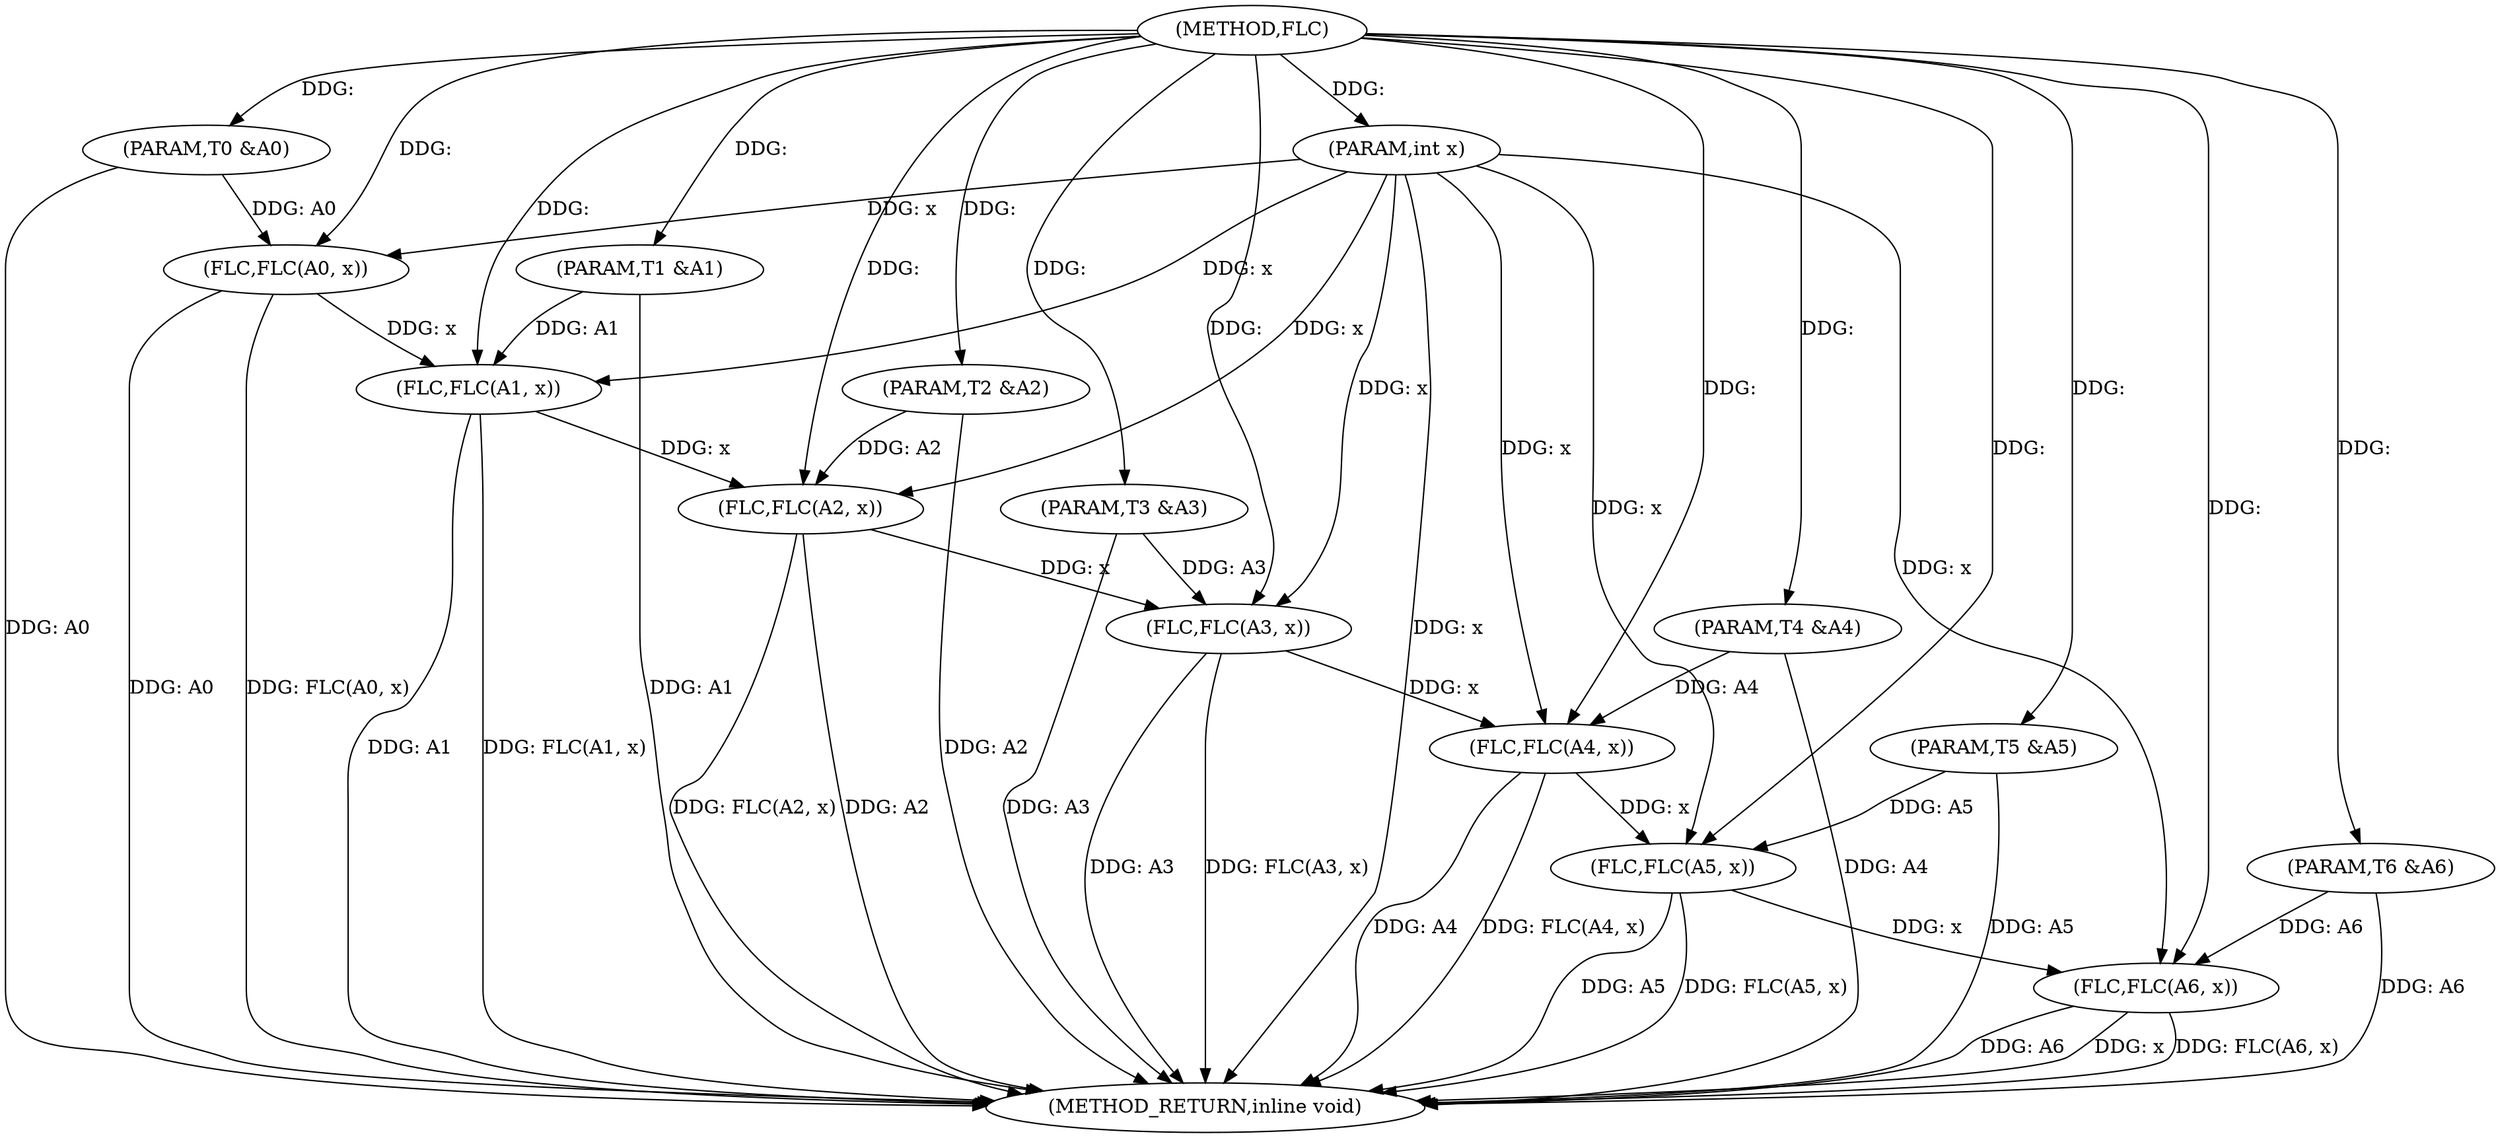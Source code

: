 digraph "FLC" {  
"1001098" [label = "(METHOD,FLC)" ]
"1001135" [label = "(METHOD_RETURN,inline void)" ]
"1001099" [label = "(PARAM,T0 &A0)" ]
"1001100" [label = "(PARAM,T1 &A1)" ]
"1001101" [label = "(PARAM,T2 &A2)" ]
"1001102" [label = "(PARAM,T3 &A3)" ]
"1001103" [label = "(PARAM,T4 &A4)" ]
"1001104" [label = "(PARAM,T5 &A5)" ]
"1001105" [label = "(PARAM,T6 &A6)" ]
"1001106" [label = "(PARAM,int x)" ]
"1001109" [label = "(FLC,FLC(A0, x))" ]
"1001113" [label = "(FLC,FLC(A1, x))" ]
"1001117" [label = "(FLC,FLC(A2, x))" ]
"1001121" [label = "(FLC,FLC(A3, x))" ]
"1001125" [label = "(FLC,FLC(A4, x))" ]
"1001129" [label = "(FLC,FLC(A5, x))" ]
"1001132" [label = "(FLC,FLC(A6, x))" ]
  "1001099" -> "1001135"  [ label = "DDG: A0"] 
  "1001100" -> "1001135"  [ label = "DDG: A1"] 
  "1001101" -> "1001135"  [ label = "DDG: A2"] 
  "1001102" -> "1001135"  [ label = "DDG: A3"] 
  "1001103" -> "1001135"  [ label = "DDG: A4"] 
  "1001104" -> "1001135"  [ label = "DDG: A5"] 
  "1001105" -> "1001135"  [ label = "DDG: A6"] 
  "1001106" -> "1001135"  [ label = "DDG: x"] 
  "1001109" -> "1001135"  [ label = "DDG: A0"] 
  "1001109" -> "1001135"  [ label = "DDG: FLC(A0, x)"] 
  "1001113" -> "1001135"  [ label = "DDG: A1"] 
  "1001113" -> "1001135"  [ label = "DDG: FLC(A1, x)"] 
  "1001117" -> "1001135"  [ label = "DDG: A2"] 
  "1001117" -> "1001135"  [ label = "DDG: FLC(A2, x)"] 
  "1001121" -> "1001135"  [ label = "DDG: A3"] 
  "1001121" -> "1001135"  [ label = "DDG: FLC(A3, x)"] 
  "1001125" -> "1001135"  [ label = "DDG: A4"] 
  "1001125" -> "1001135"  [ label = "DDG: FLC(A4, x)"] 
  "1001129" -> "1001135"  [ label = "DDG: A5"] 
  "1001129" -> "1001135"  [ label = "DDG: FLC(A5, x)"] 
  "1001132" -> "1001135"  [ label = "DDG: A6"] 
  "1001132" -> "1001135"  [ label = "DDG: x"] 
  "1001132" -> "1001135"  [ label = "DDG: FLC(A6, x)"] 
  "1001098" -> "1001099"  [ label = "DDG: "] 
  "1001098" -> "1001100"  [ label = "DDG: "] 
  "1001098" -> "1001101"  [ label = "DDG: "] 
  "1001098" -> "1001102"  [ label = "DDG: "] 
  "1001098" -> "1001103"  [ label = "DDG: "] 
  "1001098" -> "1001104"  [ label = "DDG: "] 
  "1001098" -> "1001105"  [ label = "DDG: "] 
  "1001098" -> "1001106"  [ label = "DDG: "] 
  "1001099" -> "1001109"  [ label = "DDG: A0"] 
  "1001098" -> "1001109"  [ label = "DDG: "] 
  "1001106" -> "1001109"  [ label = "DDG: x"] 
  "1001100" -> "1001113"  [ label = "DDG: A1"] 
  "1001098" -> "1001113"  [ label = "DDG: "] 
  "1001109" -> "1001113"  [ label = "DDG: x"] 
  "1001106" -> "1001113"  [ label = "DDG: x"] 
  "1001101" -> "1001117"  [ label = "DDG: A2"] 
  "1001098" -> "1001117"  [ label = "DDG: "] 
  "1001113" -> "1001117"  [ label = "DDG: x"] 
  "1001106" -> "1001117"  [ label = "DDG: x"] 
  "1001102" -> "1001121"  [ label = "DDG: A3"] 
  "1001098" -> "1001121"  [ label = "DDG: "] 
  "1001117" -> "1001121"  [ label = "DDG: x"] 
  "1001106" -> "1001121"  [ label = "DDG: x"] 
  "1001103" -> "1001125"  [ label = "DDG: A4"] 
  "1001098" -> "1001125"  [ label = "DDG: "] 
  "1001121" -> "1001125"  [ label = "DDG: x"] 
  "1001106" -> "1001125"  [ label = "DDG: x"] 
  "1001104" -> "1001129"  [ label = "DDG: A5"] 
  "1001098" -> "1001129"  [ label = "DDG: "] 
  "1001125" -> "1001129"  [ label = "DDG: x"] 
  "1001106" -> "1001129"  [ label = "DDG: x"] 
  "1001105" -> "1001132"  [ label = "DDG: A6"] 
  "1001098" -> "1001132"  [ label = "DDG: "] 
  "1001129" -> "1001132"  [ label = "DDG: x"] 
  "1001106" -> "1001132"  [ label = "DDG: x"] 
}

